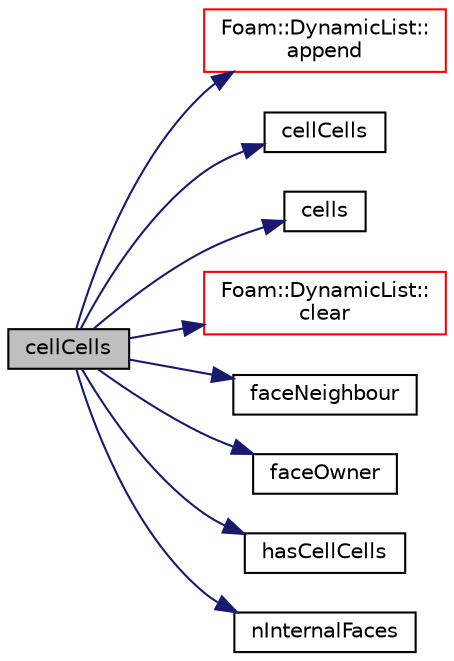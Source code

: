 digraph "cellCells"
{
  bgcolor="transparent";
  edge [fontname="Helvetica",fontsize="10",labelfontname="Helvetica",labelfontsize="10"];
  node [fontname="Helvetica",fontsize="10",shape=record];
  rankdir="LR";
  Node1 [label="cellCells",height=0.2,width=0.4,color="black", fillcolor="grey75", style="filled", fontcolor="black"];
  Node1 -> Node2 [color="midnightblue",fontsize="10",style="solid",fontname="Helvetica"];
  Node2 [label="Foam::DynamicList::\lappend",height=0.2,width=0.4,color="red",URL="$a00615.html#a7b67b42af715604376ad63a681dee6d8",tooltip="Append an element at the end of the list. "];
  Node1 -> Node3 [color="midnightblue",fontsize="10",style="solid",fontname="Helvetica"];
  Node3 [label="cellCells",height=0.2,width=0.4,color="black",URL="$a02020.html#abddc7b05765eb16e4e6cf0e575bc7fe0"];
  Node1 -> Node4 [color="midnightblue",fontsize="10",style="solid",fontname="Helvetica"];
  Node4 [label="cells",height=0.2,width=0.4,color="black",URL="$a02020.html#a5838384c0cea399b56339f30bc8558ab"];
  Node1 -> Node5 [color="midnightblue",fontsize="10",style="solid",fontname="Helvetica"];
  Node5 [label="Foam::DynamicList::\lclear",height=0.2,width=0.4,color="red",URL="$a00615.html#ac8bb3912a3ce86b15842e79d0b421204",tooltip="Clear the addressed list, i.e. set the size to zero. "];
  Node1 -> Node6 [color="midnightblue",fontsize="10",style="solid",fontname="Helvetica"];
  Node6 [label="faceNeighbour",height=0.2,width=0.4,color="black",URL="$a02020.html#a94bff1131437464a5ba9fe4eac993929",tooltip="Face face-neighbour addressing. "];
  Node1 -> Node7 [color="midnightblue",fontsize="10",style="solid",fontname="Helvetica"];
  Node7 [label="faceOwner",height=0.2,width=0.4,color="black",URL="$a02020.html#a5fdc04c8f8b8f1535efda40674fd13fa",tooltip="Face face-owner addresing. "];
  Node1 -> Node8 [color="midnightblue",fontsize="10",style="solid",fontname="Helvetica"];
  Node8 [label="hasCellCells",height=0.2,width=0.4,color="black",URL="$a02020.html#aede9c482a84d8b9a02a3c3a9c2bdef1c"];
  Node1 -> Node9 [color="midnightblue",fontsize="10",style="solid",fontname="Helvetica"];
  Node9 [label="nInternalFaces",height=0.2,width=0.4,color="black",URL="$a02020.html#aa1eec60bd258a70018b8ffda0dced7bb"];
}
